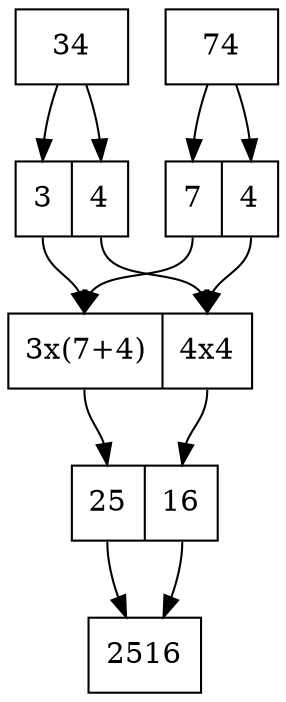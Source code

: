 digraph g1 {
    node[shape=record]
    s0 [label="74"];
    s1 [label="34"];
    s2 [label="<a> 3|<b> 4"];
    s3 [label="<a> 7|<b> 4"];
    c [label="<a> 3x(7+4)|<b> 4x4"];
    d [label="<a> 25|<b> 16"];
    e [label="2516"];

    s0 -> s3:a;
    s0 -> s3:b;
    s1 -> s2:a;
    s1 -> s2:b;
    s3:a -> c:a;
    s2:a -> c:a;
    s3:b -> c:b;
    s2:b -> c:b;
    c:a -> d:a;
    c:b -> d:b;
    d:a -> e;
    d:b -> e;
}
